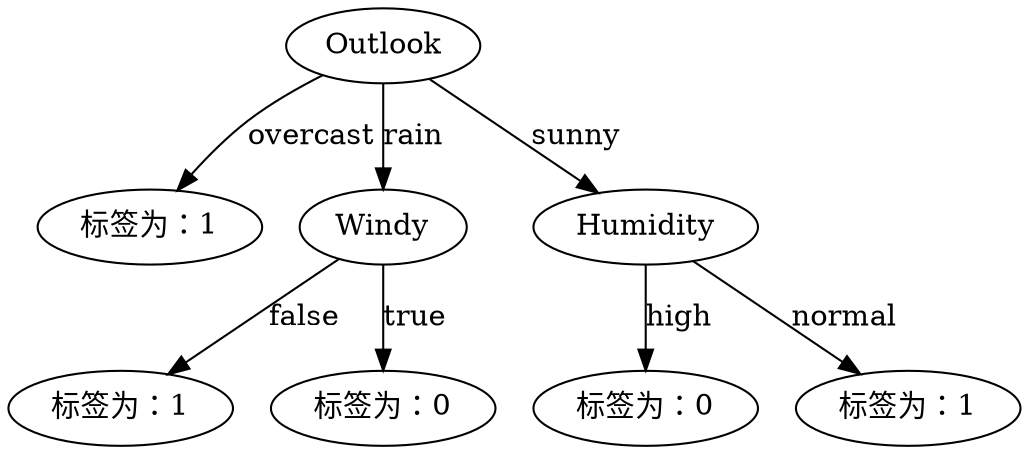 digraph G {
	1 [label=Outlook]
	2 [label="标签为：1"]
	1 -> 2 [label=overcast]
	3 [label=Windy]
	4 [label="标签为：1"]
	3 -> 4 [label=false]
	5 [label="标签为：0"]
	3 -> 5 [label=true]
	3 [label=Windy]
	1 -> 3 [label=rain]
	6 [label=Humidity]
	7 [label="标签为：0"]
	6 -> 7 [label=high]
	8 [label="标签为：1"]
	6 -> 8 [label=normal]
	6 [label=Humidity]
	1 -> 6 [label=sunny]
}
